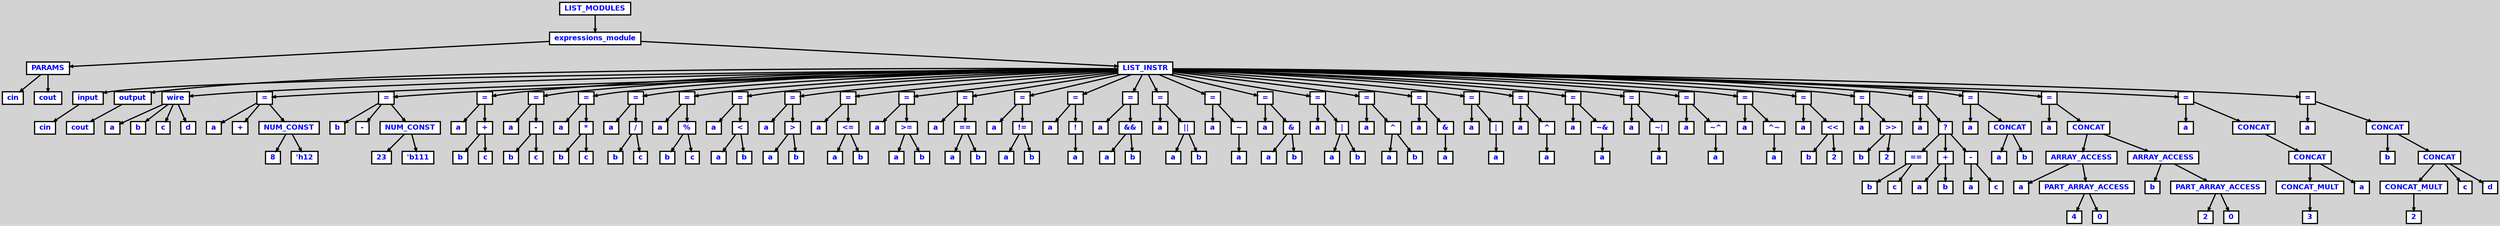 digraph {

	ordering=out;
	ranksep=.4;
	bgcolor="lightgrey"; node [shape=box, fixedsize=false, fontsize=12, fontname="Helvetica-bold", fontcolor="blue"
		width=.25, height=.25, color="black", fillcolor="white", style="filled, solid, bold"];
	edge [arrowsize=.5, color="black", style="bold"]

  n0 [label="LIST_MODULES"];
  n1 [label="expressions_module"];
  n1 [label="expressions_module"];
  n2 [label="PARAMS"];
  n2 [label="PARAMS"];
  n3 [label="cin"];
  n4 [label="cout"];
  n5 [label="LIST_INSTR"];
  n5 [label="LIST_INSTR"];
  n6 [label="input"];
  n6 [label="input"];
  n7 [label="cin"];
  n8 [label="output"];
  n8 [label="output"];
  n9 [label="cout"];
  n10 [label="wire"];
  n10 [label="wire"];
  n11 [label="a"];
  n12 [label="b"];
  n13 [label="c"];
  n14 [label="d"];
  n15 [label="="];
  n15 [label="="];
  n16 [label="a"];
  n17 [label="+"];
  n18 [label="NUM_CONST"];
  n18 [label="NUM_CONST"];
  n19 [label="8"];
  n20 [label="'h12"];
  n21 [label="="];
  n21 [label="="];
  n22 [label="b"];
  n23 [label="-"];
  n24 [label="NUM_CONST"];
  n24 [label="NUM_CONST"];
  n25 [label="23"];
  n26 [label="'b111"];
  n27 [label="="];
  n27 [label="="];
  n28 [label="a"];
  n29 [label="+"];
  n29 [label="+"];
  n30 [label="b"];
  n31 [label="c"];
  n32 [label="="];
  n32 [label="="];
  n33 [label="a"];
  n34 [label="-"];
  n34 [label="-"];
  n35 [label="b"];
  n36 [label="c"];
  n37 [label="="];
  n37 [label="="];
  n38 [label="a"];
  n39 [label="*"];
  n39 [label="*"];
  n40 [label="b"];
  n41 [label="c"];
  n42 [label="="];
  n42 [label="="];
  n43 [label="a"];
  n44 [label="/"];
  n44 [label="/"];
  n45 [label="b"];
  n46 [label="c"];
  n47 [label="="];
  n47 [label="="];
  n48 [label="a"];
  n49 [label="%"];
  n49 [label="%"];
  n50 [label="b"];
  n51 [label="c"];
  n52 [label="="];
  n52 [label="="];
  n53 [label="a"];
  n54 [label="<"];
  n54 [label="<"];
  n55 [label="a"];
  n56 [label="b"];
  n57 [label="="];
  n57 [label="="];
  n58 [label="a"];
  n59 [label=">"];
  n59 [label=">"];
  n60 [label="a"];
  n61 [label="b"];
  n62 [label="="];
  n62 [label="="];
  n63 [label="a"];
  n64 [label="<="];
  n64 [label="<="];
  n65 [label="a"];
  n66 [label="b"];
  n67 [label="="];
  n67 [label="="];
  n68 [label="a"];
  n69 [label=">="];
  n69 [label=">="];
  n70 [label="a"];
  n71 [label="b"];
  n72 [label="="];
  n72 [label="="];
  n73 [label="a"];
  n74 [label="=="];
  n74 [label="=="];
  n75 [label="a"];
  n76 [label="b"];
  n77 [label="="];
  n77 [label="="];
  n78 [label="a"];
  n79 [label="!="];
  n79 [label="!="];
  n80 [label="a"];
  n81 [label="b"];
  n82 [label="="];
  n82 [label="="];
  n83 [label="a"];
  n84 [label="!"];
  n84 [label="!"];
  n85 [label="a"];
  n86 [label="="];
  n86 [label="="];
  n87 [label="a"];
  n88 [label="&&"];
  n88 [label="&&"];
  n89 [label="a"];
  n90 [label="b"];
  n91 [label="="];
  n91 [label="="];
  n92 [label="a"];
  n93 [label="||"];
  n93 [label="||"];
  n94 [label="a"];
  n95 [label="b"];
  n96 [label="="];
  n96 [label="="];
  n97 [label="a"];
  n98 [label="~"];
  n98 [label="~"];
  n99 [label="a"];
  n100 [label="="];
  n100 [label="="];
  n101 [label="a"];
  n102 [label="&"];
  n102 [label="&"];
  n103 [label="a"];
  n104 [label="b"];
  n105 [label="="];
  n105 [label="="];
  n106 [label="a"];
  n107 [label="|"];
  n107 [label="|"];
  n108 [label="a"];
  n109 [label="b"];
  n110 [label="="];
  n110 [label="="];
  n111 [label="a"];
  n112 [label="^"];
  n112 [label="^"];
  n113 [label="a"];
  n114 [label="b"];
  n115 [label="="];
  n115 [label="="];
  n116 [label="a"];
  n117 [label="&"];
  n117 [label="&"];
  n118 [label="a"];
  n119 [label="="];
  n119 [label="="];
  n120 [label="a"];
  n121 [label="|"];
  n121 [label="|"];
  n122 [label="a"];
  n123 [label="="];
  n123 [label="="];
  n124 [label="a"];
  n125 [label="^"];
  n125 [label="^"];
  n126 [label="a"];
  n127 [label="="];
  n127 [label="="];
  n128 [label="a"];
  n129 [label="~&"];
  n129 [label="~&"];
  n130 [label="a"];
  n131 [label="="];
  n131 [label="="];
  n132 [label="a"];
  n133 [label="~|"];
  n133 [label="~|"];
  n134 [label="a"];
  n135 [label="="];
  n135 [label="="];
  n136 [label="a"];
  n137 [label="~^"];
  n137 [label="~^"];
  n138 [label="a"];
  n139 [label="="];
  n139 [label="="];
  n140 [label="a"];
  n141 [label="^~"];
  n141 [label="^~"];
  n142 [label="a"];
  n143 [label="="];
  n143 [label="="];
  n144 [label="a"];
  n145 [label="<<"];
  n145 [label="<<"];
  n146 [label="b"];
  n147 [label="2"];
  n148 [label="="];
  n148 [label="="];
  n149 [label="a"];
  n150 [label=">>"];
  n150 [label=">>"];
  n151 [label="b"];
  n152 [label="2"];
  n153 [label="="];
  n153 [label="="];
  n154 [label="a"];
  n155 [label="?"];
  n155 [label="?"];
  n156 [label="=="];
  n156 [label="=="];
  n157 [label="b"];
  n158 [label="c"];
  n159 [label="+"];
  n159 [label="+"];
  n160 [label="a"];
  n161 [label="b"];
  n162 [label="-"];
  n162 [label="-"];
  n163 [label="a"];
  n164 [label="c"];
  n165 [label="="];
  n165 [label="="];
  n166 [label="a"];
  n167 [label="CONCAT"];
  n167 [label="CONCAT"];
  n168 [label="a"];
  n169 [label="b"];
  n170 [label="="];
  n170 [label="="];
  n171 [label="a"];
  n172 [label="CONCAT"];
  n172 [label="CONCAT"];
  n173 [label="ARRAY_ACCESS"];
  n173 [label="ARRAY_ACCESS"];
  n174 [label="a"];
  n175 [label="PART_ARRAY_ACCESS"];
  n175 [label="PART_ARRAY_ACCESS"];
  n176 [label="4"];
  n177 [label="0"];
  n178 [label="ARRAY_ACCESS"];
  n178 [label="ARRAY_ACCESS"];
  n179 [label="b"];
  n180 [label="PART_ARRAY_ACCESS"];
  n180 [label="PART_ARRAY_ACCESS"];
  n181 [label="2"];
  n182 [label="0"];
  n183 [label="="];
  n183 [label="="];
  n184 [label="a"];
  n185 [label="CONCAT"];
  n185 [label="CONCAT"];
  n186 [label="CONCAT"];
  n186 [label="CONCAT"];
  n187 [label="CONCAT_MULT"];
  n187 [label="CONCAT_MULT"];
  n188 [label="3"];
  n189 [label="a"];
  n190 [label="="];
  n190 [label="="];
  n191 [label="a"];
  n192 [label="CONCAT"];
  n192 [label="CONCAT"];
  n193 [label="b"];
  n194 [label="CONCAT"];
  n194 [label="CONCAT"];
  n195 [label="CONCAT_MULT"];
  n195 [label="CONCAT_MULT"];
  n196 [label="2"];
  n197 [label="c"];
  n198 [label="d"];

  n0 -> n1 // "LIST_MODULES" -> "expressions_module"
  n1 -> n2 // "expressions_module" -> "PARAMS"
  n2 -> n3 // "PARAMS" -> "cin"
  n2 -> n4 // "PARAMS" -> "cout"
  n1 -> n5 // "expressions_module" -> "LIST_INSTR"
  n5 -> n6 // "LIST_INSTR" -> "input"
  n6 -> n7 // "input" -> "cin"
  n5 -> n8 // "LIST_INSTR" -> "output"
  n8 -> n9 // "output" -> "cout"
  n5 -> n10 // "LIST_INSTR" -> "wire"
  n10 -> n11 // "wire" -> "a"
  n10 -> n12 // "wire" -> "b"
  n10 -> n13 // "wire" -> "c"
  n10 -> n14 // "wire" -> "d"
  n5 -> n15 // "LIST_INSTR" -> "="
  n15 -> n16 // "=" -> "a"
  n15 -> n17 // "=" -> "+"
  n15 -> n18 // "=" -> "NUM_CONST"
  n18 -> n19 // "NUM_CONST" -> "8"
  n18 -> n20 // "NUM_CONST" -> "'h12"
  n5 -> n21 // "LIST_INSTR" -> "="
  n21 -> n22 // "=" -> "b"
  n21 -> n23 // "=" -> "-"
  n21 -> n24 // "=" -> "NUM_CONST"
  n24 -> n25 // "NUM_CONST" -> "23"
  n24 -> n26 // "NUM_CONST" -> "'b111"
  n5 -> n27 // "LIST_INSTR" -> "="
  n27 -> n28 // "=" -> "a"
  n27 -> n29 // "=" -> "+"
  n29 -> n30 // "+" -> "b"
  n29 -> n31 // "+" -> "c"
  n5 -> n32 // "LIST_INSTR" -> "="
  n32 -> n33 // "=" -> "a"
  n32 -> n34 // "=" -> "-"
  n34 -> n35 // "-" -> "b"
  n34 -> n36 // "-" -> "c"
  n5 -> n37 // "LIST_INSTR" -> "="
  n37 -> n38 // "=" -> "a"
  n37 -> n39 // "=" -> "*"
  n39 -> n40 // "*" -> "b"
  n39 -> n41 // "*" -> "c"
  n5 -> n42 // "LIST_INSTR" -> "="
  n42 -> n43 // "=" -> "a"
  n42 -> n44 // "=" -> "/"
  n44 -> n45 // "/" -> "b"
  n44 -> n46 // "/" -> "c"
  n5 -> n47 // "LIST_INSTR" -> "="
  n47 -> n48 // "=" -> "a"
  n47 -> n49 // "=" -> "%"
  n49 -> n50 // "%" -> "b"
  n49 -> n51 // "%" -> "c"
  n5 -> n52 // "LIST_INSTR" -> "="
  n52 -> n53 // "=" -> "a"
  n52 -> n54 // "=" -> "<"
  n54 -> n55 // "<" -> "a"
  n54 -> n56 // "<" -> "b"
  n5 -> n57 // "LIST_INSTR" -> "="
  n57 -> n58 // "=" -> "a"
  n57 -> n59 // "=" -> ">"
  n59 -> n60 // ">" -> "a"
  n59 -> n61 // ">" -> "b"
  n5 -> n62 // "LIST_INSTR" -> "="
  n62 -> n63 // "=" -> "a"
  n62 -> n64 // "=" -> "<="
  n64 -> n65 // "<=" -> "a"
  n64 -> n66 // "<=" -> "b"
  n5 -> n67 // "LIST_INSTR" -> "="
  n67 -> n68 // "=" -> "a"
  n67 -> n69 // "=" -> ">="
  n69 -> n70 // ">=" -> "a"
  n69 -> n71 // ">=" -> "b"
  n5 -> n72 // "LIST_INSTR" -> "="
  n72 -> n73 // "=" -> "a"
  n72 -> n74 // "=" -> "=="
  n74 -> n75 // "==" -> "a"
  n74 -> n76 // "==" -> "b"
  n5 -> n77 // "LIST_INSTR" -> "="
  n77 -> n78 // "=" -> "a"
  n77 -> n79 // "=" -> "!="
  n79 -> n80 // "!=" -> "a"
  n79 -> n81 // "!=" -> "b"
  n5 -> n82 // "LIST_INSTR" -> "="
  n82 -> n83 // "=" -> "a"
  n82 -> n84 // "=" -> "!"
  n84 -> n85 // "!" -> "a"
  n5 -> n86 // "LIST_INSTR" -> "="
  n86 -> n87 // "=" -> "a"
  n86 -> n88 // "=" -> "&&"
  n88 -> n89 // "&&" -> "a"
  n88 -> n90 // "&&" -> "b"
  n5 -> n91 // "LIST_INSTR" -> "="
  n91 -> n92 // "=" -> "a"
  n91 -> n93 // "=" -> "||"
  n93 -> n94 // "||" -> "a"
  n93 -> n95 // "||" -> "b"
  n5 -> n96 // "LIST_INSTR" -> "="
  n96 -> n97 // "=" -> "a"
  n96 -> n98 // "=" -> "~"
  n98 -> n99 // "~" -> "a"
  n5 -> n100 // "LIST_INSTR" -> "="
  n100 -> n101 // "=" -> "a"
  n100 -> n102 // "=" -> "&"
  n102 -> n103 // "&" -> "a"
  n102 -> n104 // "&" -> "b"
  n5 -> n105 // "LIST_INSTR" -> "="
  n105 -> n106 // "=" -> "a"
  n105 -> n107 // "=" -> "|"
  n107 -> n108 // "|" -> "a"
  n107 -> n109 // "|" -> "b"
  n5 -> n110 // "LIST_INSTR" -> "="
  n110 -> n111 // "=" -> "a"
  n110 -> n112 // "=" -> "^"
  n112 -> n113 // "^" -> "a"
  n112 -> n114 // "^" -> "b"
  n5 -> n115 // "LIST_INSTR" -> "="
  n115 -> n116 // "=" -> "a"
  n115 -> n117 // "=" -> "&"
  n117 -> n118 // "&" -> "a"
  n5 -> n119 // "LIST_INSTR" -> "="
  n119 -> n120 // "=" -> "a"
  n119 -> n121 // "=" -> "|"
  n121 -> n122 // "|" -> "a"
  n5 -> n123 // "LIST_INSTR" -> "="
  n123 -> n124 // "=" -> "a"
  n123 -> n125 // "=" -> "^"
  n125 -> n126 // "^" -> "a"
  n5 -> n127 // "LIST_INSTR" -> "="
  n127 -> n128 // "=" -> "a"
  n127 -> n129 // "=" -> "~&"
  n129 -> n130 // "~&" -> "a"
  n5 -> n131 // "LIST_INSTR" -> "="
  n131 -> n132 // "=" -> "a"
  n131 -> n133 // "=" -> "~|"
  n133 -> n134 // "~|" -> "a"
  n5 -> n135 // "LIST_INSTR" -> "="
  n135 -> n136 // "=" -> "a"
  n135 -> n137 // "=" -> "~^"
  n137 -> n138 // "~^" -> "a"
  n5 -> n139 // "LIST_INSTR" -> "="
  n139 -> n140 // "=" -> "a"
  n139 -> n141 // "=" -> "^~"
  n141 -> n142 // "^~" -> "a"
  n5 -> n143 // "LIST_INSTR" -> "="
  n143 -> n144 // "=" -> "a"
  n143 -> n145 // "=" -> "<<"
  n145 -> n146 // "<<" -> "b"
  n145 -> n147 // "<<" -> "2"
  n5 -> n148 // "LIST_INSTR" -> "="
  n148 -> n149 // "=" -> "a"
  n148 -> n150 // "=" -> ">>"
  n150 -> n151 // ">>" -> "b"
  n150 -> n152 // ">>" -> "2"
  n5 -> n153 // "LIST_INSTR" -> "="
  n153 -> n154 // "=" -> "a"
  n153 -> n155 // "=" -> "?"
  n155 -> n156 // "?" -> "=="
  n156 -> n157 // "==" -> "b"
  n156 -> n158 // "==" -> "c"
  n155 -> n159 // "?" -> "+"
  n159 -> n160 // "+" -> "a"
  n159 -> n161 // "+" -> "b"
  n155 -> n162 // "?" -> "-"
  n162 -> n163 // "-" -> "a"
  n162 -> n164 // "-" -> "c"
  n5 -> n165 // "LIST_INSTR" -> "="
  n165 -> n166 // "=" -> "a"
  n165 -> n167 // "=" -> "CONCAT"
  n167 -> n168 // "CONCAT" -> "a"
  n167 -> n169 // "CONCAT" -> "b"
  n5 -> n170 // "LIST_INSTR" -> "="
  n170 -> n171 // "=" -> "a"
  n170 -> n172 // "=" -> "CONCAT"
  n172 -> n173 // "CONCAT" -> "ARRAY_ACCESS"
  n173 -> n174 // "ARRAY_ACCESS" -> "a"
  n173 -> n175 // "ARRAY_ACCESS" -> "PART_ARRAY_ACCESS"
  n175 -> n176 // "PART_ARRAY_ACCESS" -> "4"
  n175 -> n177 // "PART_ARRAY_ACCESS" -> "0"
  n172 -> n178 // "CONCAT" -> "ARRAY_ACCESS"
  n178 -> n179 // "ARRAY_ACCESS" -> "b"
  n178 -> n180 // "ARRAY_ACCESS" -> "PART_ARRAY_ACCESS"
  n180 -> n181 // "PART_ARRAY_ACCESS" -> "2"
  n180 -> n182 // "PART_ARRAY_ACCESS" -> "0"
  n5 -> n183 // "LIST_INSTR" -> "="
  n183 -> n184 // "=" -> "a"
  n183 -> n185 // "=" -> "CONCAT"
  n185 -> n186 // "CONCAT" -> "CONCAT"
  n186 -> n187 // "CONCAT" -> "CONCAT_MULT"
  n187 -> n188 // "CONCAT_MULT" -> "3"
  n186 -> n189 // "CONCAT" -> "a"
  n5 -> n190 // "LIST_INSTR" -> "="
  n190 -> n191 // "=" -> "a"
  n190 -> n192 // "=" -> "CONCAT"
  n192 -> n193 // "CONCAT" -> "b"
  n192 -> n194 // "CONCAT" -> "CONCAT"
  n194 -> n195 // "CONCAT" -> "CONCAT_MULT"
  n195 -> n196 // "CONCAT_MULT" -> "2"
  n194 -> n197 // "CONCAT" -> "c"
  n194 -> n198 // "CONCAT" -> "d"

}

